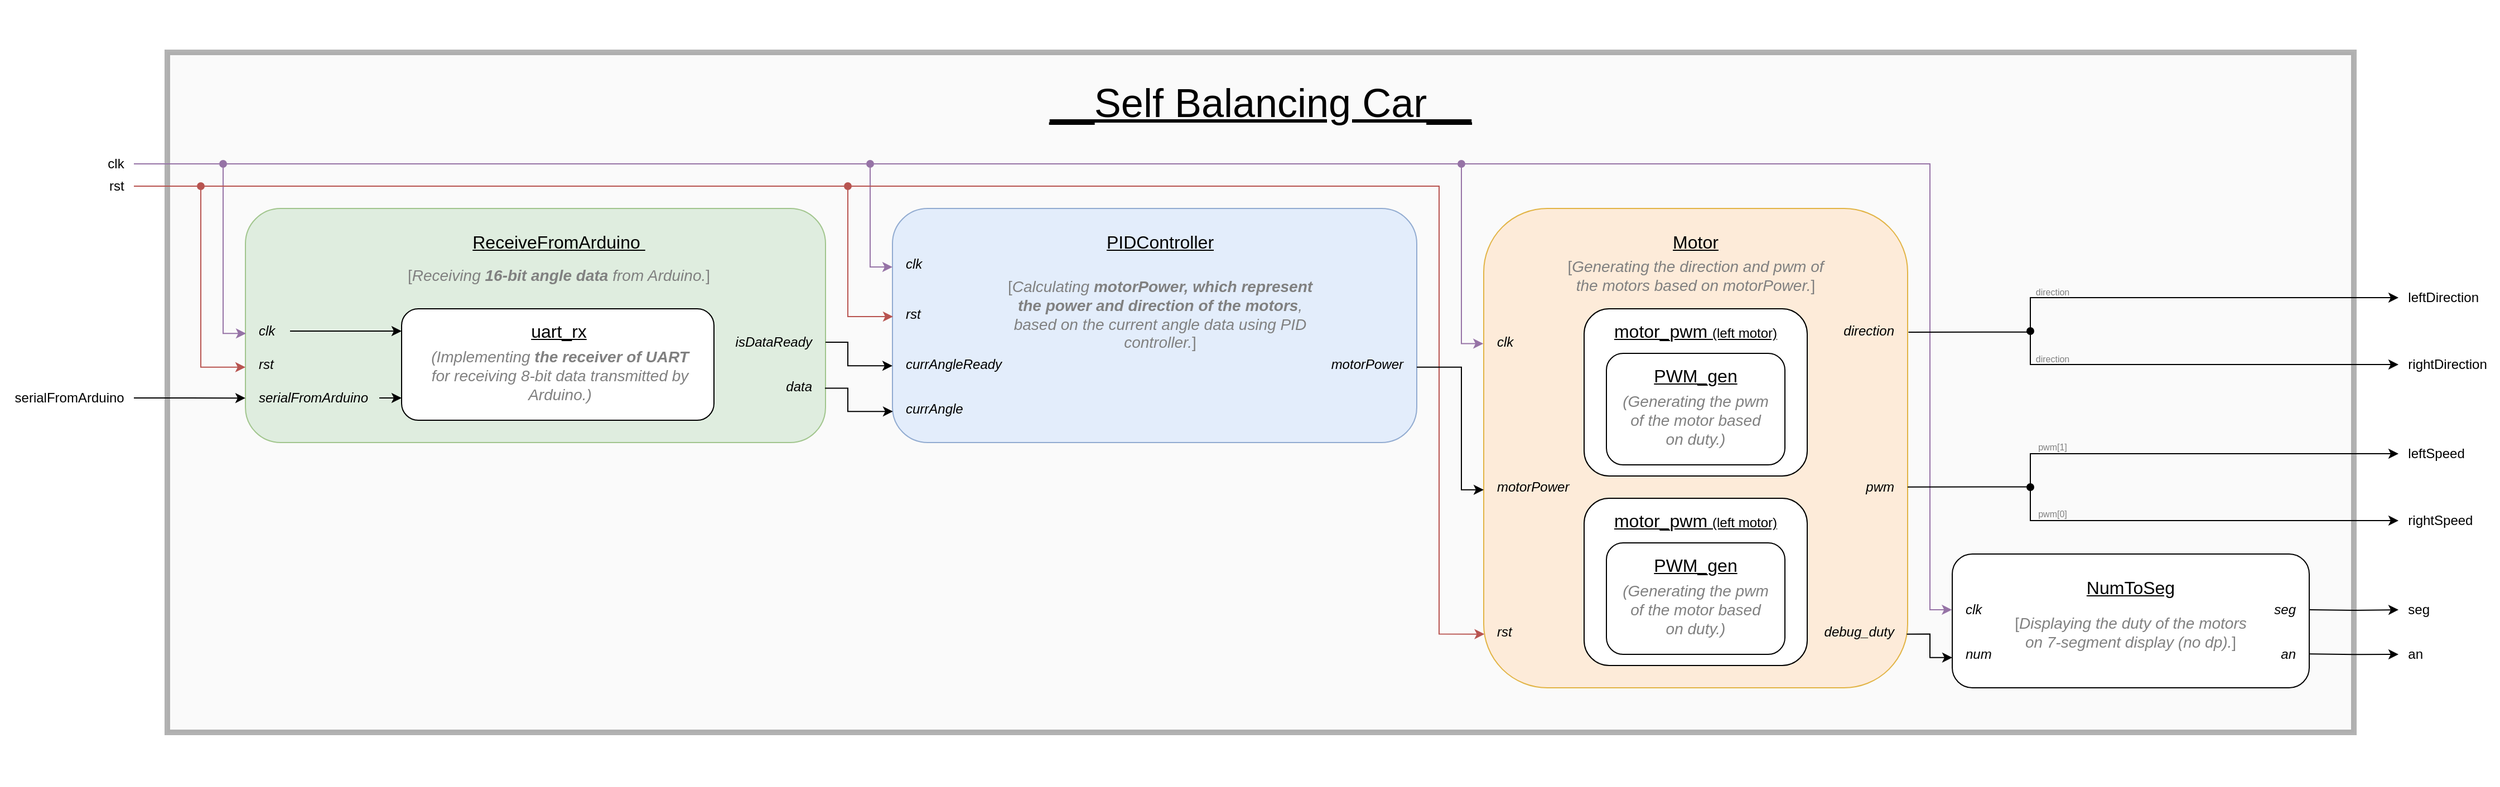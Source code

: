 <mxfile version="14.1.8" type="device"><diagram id="SEqakBhDr39OzbrPbn5R" name="第1頁"><mxGraphModel dx="1113" dy="791" grid="1" gridSize="10" guides="1" tooltips="1" connect="1" arrows="1" fold="1" page="1" pageScale="1" pageWidth="3300" pageHeight="4681" background="none" math="0" shadow="0"><root><mxCell id="0"/><mxCell id="1" parent="0"/><mxCell id="B-L5D_12ip-RcBqQiV-g-120" value="" style="rounded=0;whiteSpace=wrap;html=1;shadow=0;labelBackgroundColor=none;strokeColor=#666666;fontSize=8;fontColor=#333333;align=left;fillColor=#f5f5f5;strokeWidth=5;opacity=50;" parent="1" vertex="1"><mxGeometry x="230" y="80" width="1960" height="610" as="geometry"/></mxCell><mxCell id="B-L5D_12ip-RcBqQiV-g-1" value="" style="rounded=1;whiteSpace=wrap;html=1;fillColor=#d5e8d4;strokeColor=#82b366;opacity=70;" parent="1" vertex="1"><mxGeometry x="300" y="220" width="520" height="210" as="geometry"/></mxCell><mxCell id="B-L5D_12ip-RcBqQiV-g-2" value="" style="rounded=1;whiteSpace=wrap;html=1;fillColor=#dae8fc;strokeColor=#6c8ebf;opacity=70;" parent="1" vertex="1"><mxGeometry x="880" y="220" width="470" height="210" as="geometry"/></mxCell><mxCell id="B-L5D_12ip-RcBqQiV-g-3" value="" style="rounded=1;whiteSpace=wrap;html=1;fillColor=#ffe6cc;strokeColor=#d79b00;opacity=70;" parent="1" vertex="1"><mxGeometry x="1410" y="220" width="380" height="430" as="geometry"/></mxCell><mxCell id="B-L5D_12ip-RcBqQiV-g-4" value="" style="rounded=1;whiteSpace=wrap;html=1;" parent="1" vertex="1"><mxGeometry x="1830" y="530" width="320" height="120" as="geometry"/></mxCell><mxCell id="B-L5D_12ip-RcBqQiV-g-5" value="ReceiveFromArduino&amp;nbsp;" style="text;html=1;strokeColor=none;fillColor=none;align=center;verticalAlign=middle;whiteSpace=wrap;rounded=0;fontSize=16;fontStyle=4" parent="1" vertex="1"><mxGeometry x="321" y="240" width="520" height="20" as="geometry"/></mxCell><mxCell id="B-L5D_12ip-RcBqQiV-g-8" value="&lt;span style=&quot;font-size: 14px&quot;&gt;&lt;font color=&quot;#808080&quot; style=&quot;font-size: 14px&quot;&gt;[&lt;i&gt;Receiving &lt;/i&gt;&lt;b style=&quot;font-style: italic ; font-size: 14px&quot;&gt;16-bit angle data&lt;/b&gt;&lt;i&gt; from Arduino.&lt;/i&gt;]&lt;/font&gt;&lt;/span&gt;" style="text;html=1;fillColor=none;align=center;verticalAlign=middle;whiteSpace=wrap;rounded=0;fontSize=14;labelBorderColor=none;spacingTop=0;spacing=3;labelBackgroundColor=none;shadow=0;" parent="1" vertex="1"><mxGeometry x="401" y="260" width="360" height="40" as="geometry"/></mxCell><mxCell id="B-L5D_12ip-RcBqQiV-g-30" style="edgeStyle=orthogonalEdgeStyle;rounded=0;orthogonalLoop=1;jettySize=auto;html=1;entryX=0;entryY=0.5;entryDx=0;entryDy=0;fontSize=12;" parent="1" source="B-L5D_12ip-RcBqQiV-g-16" target="B-L5D_12ip-RcBqQiV-g-9" edge="1"><mxGeometry relative="1" as="geometry"/></mxCell><mxCell id="B-L5D_12ip-RcBqQiV-g-16" value="&lt;i&gt;clk&lt;/i&gt;" style="text;html=1;strokeColor=none;fillColor=none;align=left;verticalAlign=middle;whiteSpace=wrap;rounded=0;shadow=0;labelBackgroundColor=none;fontSize=12;" parent="1" vertex="1"><mxGeometry x="310" y="320" width="30" height="20" as="geometry"/></mxCell><mxCell id="B-L5D_12ip-RcBqQiV-g-17" value="&lt;i&gt;serialFromArduino&lt;/i&gt;" style="text;html=1;strokeColor=none;fillColor=none;align=left;verticalAlign=middle;whiteSpace=wrap;rounded=0;shadow=0;labelBackgroundColor=none;fontSize=12;" parent="1" vertex="1"><mxGeometry x="310" y="380" width="110" height="20" as="geometry"/></mxCell><mxCell id="B-L5D_12ip-RcBqQiV-g-18" value="&lt;i&gt;rst&lt;/i&gt;" style="text;html=1;strokeColor=none;fillColor=none;align=left;verticalAlign=middle;whiteSpace=wrap;rounded=0;shadow=0;labelBackgroundColor=none;fontSize=12;" parent="1" vertex="1"><mxGeometry x="310" y="350" width="20" height="20" as="geometry"/></mxCell><mxCell id="B-L5D_12ip-RcBqQiV-g-22" value="&lt;i&gt;isDataReady&lt;/i&gt;" style="text;html=1;strokeColor=none;fillColor=none;align=right;verticalAlign=middle;whiteSpace=wrap;rounded=0;shadow=0;labelBackgroundColor=none;fontSize=12;" parent="1" vertex="1"><mxGeometry x="730" y="330" width="80" height="20" as="geometry"/></mxCell><mxCell id="B-L5D_12ip-RcBqQiV-g-23" value="&lt;i&gt;data&lt;/i&gt;" style="text;html=1;strokeColor=none;fillColor=none;align=right;verticalAlign=middle;whiteSpace=wrap;rounded=0;shadow=0;labelBackgroundColor=none;fontSize=12;" parent="1" vertex="1"><mxGeometry x="750" y="370" width="60" height="20" as="geometry"/></mxCell><mxCell id="B-L5D_12ip-RcBqQiV-g-28" value="" style="group" parent="1" vertex="1" connectable="0"><mxGeometry x="440" y="310" width="282" height="100" as="geometry"/></mxCell><mxCell id="B-L5D_12ip-RcBqQiV-g-6" value="" style="rounded=1;whiteSpace=wrap;html=1;fontSize=16;" parent="B-L5D_12ip-RcBqQiV-g-28" vertex="1"><mxGeometry width="280" height="100" as="geometry"/></mxCell><mxCell id="B-L5D_12ip-RcBqQiV-g-9" value="uart_rx" style="text;html=1;strokeColor=none;fillColor=none;align=center;verticalAlign=middle;whiteSpace=wrap;rounded=0;fontSize=16;fontStyle=4" parent="B-L5D_12ip-RcBqQiV-g-28" vertex="1"><mxGeometry y="10" width="282" height="20" as="geometry"/></mxCell><mxCell id="B-L5D_12ip-RcBqQiV-g-10" value="&lt;font color=&quot;#808080&quot;&gt;&lt;i&gt;(Implementing &lt;b&gt;the receiver of UART&lt;/b&gt;&lt;br&gt;&lt;div&gt;&lt;i&gt;for receiving 8-bit data transmitted by Arduino.)&lt;/i&gt;&lt;/div&gt;&lt;/i&gt;&lt;/font&gt;" style="text;html=1;strokeColor=none;fillColor=none;align=center;verticalAlign=middle;whiteSpace=wrap;rounded=0;fontSize=14;" parent="B-L5D_12ip-RcBqQiV-g-28" vertex="1"><mxGeometry x="2" y="40" width="280" height="40" as="geometry"/></mxCell><mxCell id="B-L5D_12ip-RcBqQiV-g-33" value="PIDController" style="text;html=1;strokeColor=none;fillColor=none;align=center;verticalAlign=middle;whiteSpace=wrap;rounded=0;fontSize=16;fontStyle=4" parent="1" vertex="1"><mxGeometry x="880" y="240" width="480" height="20" as="geometry"/></mxCell><mxCell id="B-L5D_12ip-RcBqQiV-g-38" value="&lt;span style=&quot;font-size: 14px&quot;&gt;&lt;font color=&quot;#808080&quot; style=&quot;font-size: 14px&quot;&gt;[&lt;i&gt;Calculating &lt;/i&gt;&lt;b style=&quot;font-style: italic&quot;&gt;motorPower, which represent the power and direction of the motors&lt;/b&gt;&lt;i&gt;, based on the current angle data using PID controller.&lt;/i&gt;]&lt;/font&gt;&lt;/span&gt;" style="text;html=1;fillColor=none;align=center;verticalAlign=middle;whiteSpace=wrap;rounded=0;fontSize=14;labelBorderColor=none;spacingTop=0;spacing=3;labelBackgroundColor=none;shadow=0;" parent="1" vertex="1"><mxGeometry x="980" y="280" width="280" height="70" as="geometry"/></mxCell><mxCell id="B-L5D_12ip-RcBqQiV-g-39" value="&lt;i&gt;clk&lt;/i&gt;" style="text;html=1;strokeColor=none;fillColor=none;align=left;verticalAlign=middle;whiteSpace=wrap;rounded=0;shadow=0;labelBackgroundColor=none;fontSize=12;" parent="1" vertex="1"><mxGeometry x="890" y="260" width="30" height="20" as="geometry"/></mxCell><mxCell id="B-L5D_12ip-RcBqQiV-g-40" value="&lt;i&gt;rst&lt;/i&gt;" style="text;html=1;strokeColor=none;fillColor=none;align=left;verticalAlign=middle;whiteSpace=wrap;rounded=0;shadow=0;labelBackgroundColor=none;fontSize=12;" parent="1" vertex="1"><mxGeometry x="890" y="305" width="30" height="20" as="geometry"/></mxCell><mxCell id="B-L5D_12ip-RcBqQiV-g-41" value="&lt;i&gt;currAngleReady&lt;/i&gt;" style="text;html=1;strokeColor=none;fillColor=none;align=left;verticalAlign=middle;whiteSpace=wrap;rounded=0;shadow=0;labelBackgroundColor=none;fontSize=12;" parent="1" vertex="1"><mxGeometry x="890" y="350" width="100" height="20" as="geometry"/></mxCell><mxCell id="B-L5D_12ip-RcBqQiV-g-42" value="&lt;i&gt;currAngle&lt;/i&gt;" style="text;html=1;strokeColor=none;fillColor=none;align=left;verticalAlign=middle;whiteSpace=wrap;rounded=0;shadow=0;labelBackgroundColor=none;fontSize=12;" parent="1" vertex="1"><mxGeometry x="890" y="390" width="100" height="20" as="geometry"/></mxCell><mxCell id="B-L5D_12ip-RcBqQiV-g-43" value="&lt;i&gt;motorPower&lt;/i&gt;" style="text;html=1;strokeColor=none;fillColor=none;align=right;verticalAlign=middle;whiteSpace=wrap;rounded=0;shadow=0;labelBackgroundColor=none;fontSize=12;" parent="1" vertex="1"><mxGeometry x="1260" y="350" width="80" height="20" as="geometry"/></mxCell><mxCell id="B-L5D_12ip-RcBqQiV-g-44" value="Motor" style="text;html=1;strokeColor=none;fillColor=none;align=center;verticalAlign=middle;whiteSpace=wrap;rounded=0;fontSize=16;fontStyle=4" parent="1" vertex="1"><mxGeometry x="1410" y="240" width="380" height="20" as="geometry"/></mxCell><mxCell id="B-L5D_12ip-RcBqQiV-g-45" value="&lt;font color=&quot;#808080&quot;&gt;[&lt;i&gt;Generating the direction and pwm of &lt;br&gt;the motors based on motorPower.&lt;/i&gt;]&lt;/font&gt;" style="text;html=1;fillColor=none;align=center;verticalAlign=middle;whiteSpace=wrap;rounded=0;fontSize=14;labelBorderColor=none;spacingTop=0;spacing=3;labelBackgroundColor=none;shadow=0;" parent="1" vertex="1"><mxGeometry x="1460" y="260" width="280" height="40" as="geometry"/></mxCell><mxCell id="B-L5D_12ip-RcBqQiV-g-63" value="&lt;i&gt;clk&lt;/i&gt;" style="text;html=1;strokeColor=none;fillColor=none;align=left;verticalAlign=middle;whiteSpace=wrap;rounded=0;shadow=0;labelBackgroundColor=none;fontSize=12;" parent="1" vertex="1"><mxGeometry x="1420" y="330" width="30" height="20" as="geometry"/></mxCell><mxCell id="B-L5D_12ip-RcBqQiV-g-64" value="&lt;i&gt;rst&lt;/i&gt;" style="text;html=1;strokeColor=none;fillColor=none;align=left;verticalAlign=middle;whiteSpace=wrap;rounded=0;shadow=0;labelBackgroundColor=none;fontSize=12;" parent="1" vertex="1"><mxGeometry x="1420" y="590" width="30" height="20" as="geometry"/></mxCell><mxCell id="B-L5D_12ip-RcBqQiV-g-65" value="&lt;i&gt;motorPower&lt;/i&gt;" style="text;html=1;strokeColor=none;fillColor=none;align=left;verticalAlign=middle;whiteSpace=wrap;rounded=0;shadow=0;labelBackgroundColor=none;fontSize=12;" parent="1" vertex="1"><mxGeometry x="1420" y="460" width="100" height="20" as="geometry"/></mxCell><mxCell id="B-L5D_12ip-RcBqQiV-g-71" value="&lt;i&gt;direction&lt;/i&gt;" style="text;html=1;strokeColor=none;fillColor=none;align=right;verticalAlign=middle;whiteSpace=wrap;rounded=0;shadow=0;labelBackgroundColor=none;fontSize=12;" parent="1" vertex="1"><mxGeometry x="1720" y="320" width="60" height="20" as="geometry"/></mxCell><mxCell id="B-L5D_12ip-RcBqQiV-g-72" value="&lt;i&gt;pwm&lt;/i&gt;" style="text;html=1;strokeColor=none;fillColor=none;align=right;verticalAlign=middle;whiteSpace=wrap;rounded=0;shadow=0;labelBackgroundColor=none;fontSize=12;" parent="1" vertex="1"><mxGeometry x="1720" y="460" width="60" height="20" as="geometry"/></mxCell><mxCell id="B-L5D_12ip-RcBqQiV-g-73" value="&lt;i&gt;debug_duty&lt;/i&gt;" style="text;html=1;strokeColor=none;fillColor=none;align=right;verticalAlign=middle;whiteSpace=wrap;rounded=0;shadow=0;labelBackgroundColor=none;fontSize=12;" parent="1" vertex="1"><mxGeometry x="1700" y="590" width="80" height="20" as="geometry"/></mxCell><mxCell id="B-L5D_12ip-RcBqQiV-g-74" value="" style="group" parent="1" vertex="1" connectable="0"><mxGeometry x="1470" y="310" width="260" height="150" as="geometry"/></mxCell><mxCell id="B-L5D_12ip-RcBqQiV-g-46" value="" style="rounded=1;whiteSpace=wrap;html=1;shadow=0;labelBackgroundColor=none;strokeColor=#000000;fontSize=12;align=center;" parent="B-L5D_12ip-RcBqQiV-g-74" vertex="1"><mxGeometry x="30" width="200" height="150" as="geometry"/></mxCell><mxCell id="B-L5D_12ip-RcBqQiV-g-48" value="motor_pwm &lt;font style=&quot;font-size: 12px&quot;&gt;(left motor)&lt;/font&gt;" style="text;html=1;strokeColor=none;fillColor=none;align=center;verticalAlign=middle;whiteSpace=wrap;rounded=0;fontSize=16;fontStyle=4" parent="B-L5D_12ip-RcBqQiV-g-74" vertex="1"><mxGeometry x="30" y="10" width="200" height="20" as="geometry"/></mxCell><mxCell id="B-L5D_12ip-RcBqQiV-g-52" value="" style="rounded=1;whiteSpace=wrap;html=1;shadow=0;labelBackgroundColor=none;strokeColor=#000000;fontSize=12;align=center;" parent="B-L5D_12ip-RcBqQiV-g-74" vertex="1"><mxGeometry x="50" y="40" width="160" height="100" as="geometry"/></mxCell><mxCell id="B-L5D_12ip-RcBqQiV-g-50" value="&lt;font color=&quot;#808080&quot;&gt;&lt;i&gt;(Generating the pwm of the motor based &lt;br&gt;on duty.)&lt;/i&gt;&lt;/font&gt;" style="text;html=1;fillColor=none;align=center;verticalAlign=middle;whiteSpace=wrap;rounded=0;fontSize=14;labelBorderColor=none;spacingTop=0;spacing=3;labelBackgroundColor=none;shadow=0;" parent="B-L5D_12ip-RcBqQiV-g-74" vertex="1"><mxGeometry x="55" y="80" width="150" height="40" as="geometry"/></mxCell><mxCell id="B-L5D_12ip-RcBqQiV-g-53" value="PWM_gen" style="text;html=1;strokeColor=none;fillColor=none;align=center;verticalAlign=middle;whiteSpace=wrap;rounded=0;fontSize=16;fontStyle=4" parent="B-L5D_12ip-RcBqQiV-g-74" vertex="1"><mxGeometry y="50" width="260" height="20" as="geometry"/></mxCell><mxCell id="B-L5D_12ip-RcBqQiV-g-75" value="" style="group" parent="1" vertex="1" connectable="0"><mxGeometry x="1470" y="480" width="260" height="150" as="geometry"/></mxCell><mxCell id="B-L5D_12ip-RcBqQiV-g-66" value="" style="rounded=1;whiteSpace=wrap;html=1;shadow=0;labelBackgroundColor=none;strokeColor=#000000;fontSize=12;align=center;" parent="B-L5D_12ip-RcBqQiV-g-75" vertex="1"><mxGeometry x="30" width="200" height="150" as="geometry"/></mxCell><mxCell id="B-L5D_12ip-RcBqQiV-g-67" value="" style="rounded=1;whiteSpace=wrap;html=1;shadow=0;labelBackgroundColor=none;strokeColor=#000000;fontSize=12;align=center;" parent="B-L5D_12ip-RcBqQiV-g-75" vertex="1"><mxGeometry x="50" y="40" width="160" height="100" as="geometry"/></mxCell><mxCell id="B-L5D_12ip-RcBqQiV-g-68" value="&lt;font color=&quot;#808080&quot;&gt;&lt;i&gt;(Generating the pwm of the motor based &lt;br&gt;on duty.)&lt;/i&gt;&lt;/font&gt;" style="text;html=1;fillColor=none;align=center;verticalAlign=middle;whiteSpace=wrap;rounded=0;fontSize=14;labelBorderColor=none;spacingTop=0;spacing=3;labelBackgroundColor=none;shadow=0;" parent="B-L5D_12ip-RcBqQiV-g-75" vertex="1"><mxGeometry x="55" y="80" width="150" height="40" as="geometry"/></mxCell><mxCell id="B-L5D_12ip-RcBqQiV-g-69" value="PWM_gen" style="text;html=1;strokeColor=none;fillColor=none;align=center;verticalAlign=middle;whiteSpace=wrap;rounded=0;fontSize=16;fontStyle=4" parent="B-L5D_12ip-RcBqQiV-g-75" vertex="1"><mxGeometry y="50" width="260" height="20" as="geometry"/></mxCell><mxCell id="B-L5D_12ip-RcBqQiV-g-70" value="motor_pwm &lt;font style=&quot;font-size: 12px&quot;&gt;(left motor)&lt;/font&gt;" style="text;html=1;strokeColor=none;fillColor=none;align=center;verticalAlign=middle;whiteSpace=wrap;rounded=0;fontSize=16;fontStyle=4" parent="B-L5D_12ip-RcBqQiV-g-75" vertex="1"><mxGeometry x="30" y="10" width="200" height="20" as="geometry"/></mxCell><mxCell id="B-L5D_12ip-RcBqQiV-g-76" value="NumToSeg" style="text;html=1;strokeColor=none;fillColor=none;align=center;verticalAlign=middle;whiteSpace=wrap;rounded=0;fontSize=16;fontStyle=4" parent="1" vertex="1"><mxGeometry x="1830" y="550" width="320" height="20" as="geometry"/></mxCell><mxCell id="B-L5D_12ip-RcBqQiV-g-77" value="&lt;font color=&quot;#808080&quot;&gt;[&lt;i&gt;Displaying the duty of the motors&lt;br&gt;on 7-segment display (no dp).&lt;/i&gt;]&lt;/font&gt;" style="text;html=1;fillColor=none;align=center;verticalAlign=middle;whiteSpace=wrap;rounded=0;fontSize=14;labelBorderColor=none;spacingTop=0;spacing=3;labelBackgroundColor=none;shadow=0;" parent="1" vertex="1"><mxGeometry x="1870" y="580" width="240" height="40" as="geometry"/></mxCell><mxCell id="B-L5D_12ip-RcBqQiV-g-78" value="&lt;i&gt;clk&lt;/i&gt;" style="text;html=1;strokeColor=none;fillColor=none;align=left;verticalAlign=middle;whiteSpace=wrap;rounded=0;shadow=0;labelBackgroundColor=none;fontSize=12;" parent="1" vertex="1"><mxGeometry x="1840" y="570" width="30" height="20" as="geometry"/></mxCell><mxCell id="B-L5D_12ip-RcBqQiV-g-79" value="&lt;i&gt;num&lt;/i&gt;" style="text;html=1;strokeColor=none;fillColor=none;align=left;verticalAlign=middle;whiteSpace=wrap;rounded=0;shadow=0;labelBackgroundColor=none;fontSize=12;" parent="1" vertex="1"><mxGeometry x="1840" y="610" width="30" height="20" as="geometry"/></mxCell><mxCell id="B-L5D_12ip-RcBqQiV-g-80" value="&lt;i&gt;seg&lt;/i&gt;" style="text;html=1;strokeColor=none;fillColor=none;align=right;verticalAlign=middle;whiteSpace=wrap;rounded=0;shadow=0;labelBackgroundColor=none;fontSize=12;" parent="1" vertex="1"><mxGeometry x="2110" y="570" width="30" height="20" as="geometry"/></mxCell><mxCell id="B-L5D_12ip-RcBqQiV-g-81" value="&lt;i&gt;an&lt;/i&gt;" style="text;html=1;strokeColor=none;fillColor=none;align=right;verticalAlign=middle;whiteSpace=wrap;rounded=0;shadow=0;labelBackgroundColor=none;fontSize=12;" parent="1" vertex="1"><mxGeometry x="2110" y="610" width="30" height="20" as="geometry"/></mxCell><mxCell id="B-L5D_12ip-RcBqQiV-g-84" value="" style="endArrow=classic;html=1;fontSize=12;targetPerimeterSpacing=0;exitX=1;exitY=0.5;exitDx=0;exitDy=0;" parent="1" source="B-L5D_12ip-RcBqQiV-g-17" edge="1"><mxGeometry width="50" height="50" relative="1" as="geometry"><mxPoint x="420" y="390" as="sourcePoint"/><mxPoint x="440" y="390" as="targetPoint"/></mxGeometry></mxCell><mxCell id="B-L5D_12ip-RcBqQiV-g-89" style="edgeStyle=orthogonalEdgeStyle;rounded=0;orthogonalLoop=1;jettySize=auto;html=1;entryX=0;entryY=0.678;entryDx=0;entryDy=0;entryPerimeter=0;targetPerimeterSpacing=0;fontSize=12;exitX=1;exitY=0.5;exitDx=0;exitDy=0;fillColor=#f8cecc;strokeColor=#b85450;" parent="1" source="B-L5D_12ip-RcBqQiV-g-85" target="B-L5D_12ip-RcBqQiV-g-1" edge="1"><mxGeometry relative="1" as="geometry"><Array as="points"><mxPoint x="260" y="200"/><mxPoint x="260" y="362"/></Array></mxGeometry></mxCell><mxCell id="B-L5D_12ip-RcBqQiV-g-85" value="rst&amp;nbsp;&amp;nbsp;" style="text;html=1;strokeColor=none;fillColor=none;align=right;verticalAlign=middle;whiteSpace=wrap;rounded=0;shadow=0;labelBackgroundColor=none;fontSize=12;" parent="1" vertex="1"><mxGeometry x="100" y="190" width="100" height="20" as="geometry"/></mxCell><mxCell id="B-L5D_12ip-RcBqQiV-g-90" style="edgeStyle=orthogonalEdgeStyle;rounded=0;orthogonalLoop=1;jettySize=auto;html=1;entryX=0.001;entryY=0.534;entryDx=0;entryDy=0;entryPerimeter=0;targetPerimeterSpacing=0;fontSize=12;exitX=1;exitY=0.5;exitDx=0;exitDy=0;fillColor=#e1d5e7;strokeColor=#9673a6;" parent="1" source="B-L5D_12ip-RcBqQiV-g-86" target="B-L5D_12ip-RcBqQiV-g-1" edge="1"><mxGeometry relative="1" as="geometry"><Array as="points"><mxPoint x="280" y="180"/><mxPoint x="280" y="332"/></Array></mxGeometry></mxCell><mxCell id="B-L5D_12ip-RcBqQiV-g-86" value="clk&amp;nbsp;&amp;nbsp;" style="text;html=1;strokeColor=none;fillColor=none;align=right;verticalAlign=middle;whiteSpace=wrap;rounded=0;shadow=0;labelBackgroundColor=none;fontSize=12;" parent="1" vertex="1"><mxGeometry x="100" y="170" width="100" height="20" as="geometry"/></mxCell><mxCell id="B-L5D_12ip-RcBqQiV-g-91" style="edgeStyle=orthogonalEdgeStyle;rounded=0;orthogonalLoop=1;jettySize=auto;html=1;entryX=0;entryY=0.81;entryDx=0;entryDy=0;entryPerimeter=0;targetPerimeterSpacing=0;fontSize=12;" parent="1" source="B-L5D_12ip-RcBqQiV-g-88" target="B-L5D_12ip-RcBqQiV-g-1" edge="1"><mxGeometry relative="1" as="geometry"/></mxCell><mxCell id="B-L5D_12ip-RcBqQiV-g-88" value="&lt;div&gt;&lt;span&gt;serialFromArduino&amp;nbsp;&amp;nbsp;&lt;/span&gt;&lt;/div&gt;" style="text;html=1;strokeColor=none;fillColor=none;align=right;verticalAlign=middle;whiteSpace=wrap;rounded=0;shadow=0;labelBackgroundColor=none;fontSize=12;" parent="1" vertex="1"><mxGeometry x="80" y="380" width="120" height="20" as="geometry"/></mxCell><mxCell id="B-L5D_12ip-RcBqQiV-g-92" value="" style="endArrow=classic;html=1;fontSize=12;exitX=0.999;exitY=0.768;exitDx=0;exitDy=0;edgeStyle=elbowEdgeStyle;rounded=0;entryX=0.001;entryY=0.867;entryDx=0;entryDy=0;entryPerimeter=0;exitPerimeter=0;" parent="1" source="B-L5D_12ip-RcBqQiV-g-1" target="B-L5D_12ip-RcBqQiV-g-2" edge="1"><mxGeometry width="50" height="50" relative="1" as="geometry"><mxPoint x="850" y="420" as="sourcePoint"/><mxPoint x="900" y="370" as="targetPoint"/><Array as="points"><mxPoint x="840" y="390"/></Array></mxGeometry></mxCell><mxCell id="B-L5D_12ip-RcBqQiV-g-93" value="" style="endArrow=classic;html=1;fontSize=12;exitX=0.999;exitY=0.768;exitDx=0;exitDy=0;edgeStyle=elbowEdgeStyle;rounded=0;exitPerimeter=0;entryX=0;entryY=0.672;entryDx=0;entryDy=0;entryPerimeter=0;" parent="1" target="B-L5D_12ip-RcBqQiV-g-2" edge="1"><mxGeometry width="50" height="50" relative="1" as="geometry"><mxPoint x="820" y="340" as="sourcePoint"/><mxPoint x="891" y="361" as="targetPoint"/><Array as="points"><mxPoint x="840" y="350"/></Array></mxGeometry></mxCell><mxCell id="B-L5D_12ip-RcBqQiV-g-96" value="" style="endArrow=classic;html=1;fontSize=12;edgeStyle=orthogonalEdgeStyle;rounded=0;startArrow=oval;startFill=1;entryX=0.001;entryY=0.462;entryDx=0;entryDy=0;entryPerimeter=0;fillColor=#f8cecc;strokeColor=#b85450;" parent="1" target="B-L5D_12ip-RcBqQiV-g-2" edge="1"><mxGeometry width="50" height="50" relative="1" as="geometry"><mxPoint x="260" y="200" as="sourcePoint"/><mxPoint x="310" y="160" as="targetPoint"/><Array as="points"><mxPoint x="840" y="200"/><mxPoint x="840" y="317"/></Array></mxGeometry></mxCell><mxCell id="B-L5D_12ip-RcBqQiV-g-97" value="" style="endArrow=classic;html=1;fontSize=12;rounded=0;edgeStyle=orthogonalEdgeStyle;startArrow=oval;startFill=1;entryX=0;entryY=0.25;entryDx=0;entryDy=0;fillColor=#e1d5e7;strokeColor=#9673a6;" parent="1" target="B-L5D_12ip-RcBqQiV-g-2" edge="1"><mxGeometry width="50" height="50" relative="1" as="geometry"><mxPoint x="280" y="180" as="sourcePoint"/><mxPoint x="891.429" y="260" as="targetPoint"/><Array as="points"><mxPoint x="860" y="180"/><mxPoint x="860" y="273"/></Array></mxGeometry></mxCell><mxCell id="B-L5D_12ip-RcBqQiV-g-98" value="" style="endArrow=classic;html=1;fontSize=12;edgeStyle=orthogonalEdgeStyle;rounded=0;entryX=0.002;entryY=0.888;entryDx=0;entryDy=0;entryPerimeter=0;startArrow=oval;startFill=1;fillColor=#f8cecc;strokeColor=#b85450;" parent="1" target="B-L5D_12ip-RcBqQiV-g-3" edge="1"><mxGeometry width="50" height="50" relative="1" as="geometry"><mxPoint x="840" y="200" as="sourcePoint"/><mxPoint x="1390" y="620" as="targetPoint"/><Array as="points"><mxPoint x="1370" y="200"/><mxPoint x="1370" y="602"/></Array></mxGeometry></mxCell><mxCell id="B-L5D_12ip-RcBqQiV-g-99" value="" style="endArrow=classic;html=1;fontSize=12;rounded=0;edgeStyle=orthogonalEdgeStyle;startArrow=oval;startFill=1;entryX=-0.001;entryY=0.282;entryDx=0;entryDy=0;entryPerimeter=0;fillColor=#e1d5e7;strokeColor=#9673a6;" parent="1" target="B-L5D_12ip-RcBqQiV-g-3" edge="1"><mxGeometry width="50" height="50" relative="1" as="geometry"><mxPoint x="860" y="180" as="sourcePoint"/><mxPoint x="1390" y="350" as="targetPoint"/><Array as="points"><mxPoint x="1390" y="180"/><mxPoint x="1390" y="341"/></Array></mxGeometry></mxCell><mxCell id="B-L5D_12ip-RcBqQiV-g-100" value="" style="endArrow=classic;html=1;fontSize=12;rounded=0;edgeStyle=orthogonalEdgeStyle;entryX=0;entryY=0.587;entryDx=0;entryDy=0;entryPerimeter=0;exitX=1;exitY=0.678;exitDx=0;exitDy=0;exitPerimeter=0;" parent="1" source="B-L5D_12ip-RcBqQiV-g-2" target="B-L5D_12ip-RcBqQiV-g-3" edge="1"><mxGeometry width="50" height="50" relative="1" as="geometry"><mxPoint x="1350" y="370" as="sourcePoint"/><mxPoint x="1400" y="320" as="targetPoint"/><Array as="points"><mxPoint x="1390" y="362"/><mxPoint x="1390" y="472"/></Array></mxGeometry></mxCell><mxCell id="B-L5D_12ip-RcBqQiV-g-101" value="" style="endArrow=classic;html=1;fontSize=12;rounded=0;edgeStyle=orthogonalEdgeStyle;entryX=-0.001;entryY=0.417;entryDx=0;entryDy=0;entryPerimeter=0;fillColor=#e1d5e7;strokeColor=#9673a6;startArrow=oval;startFill=1;" parent="1" target="B-L5D_12ip-RcBqQiV-g-4" edge="1"><mxGeometry width="50" height="50" relative="1" as="geometry"><mxPoint x="1390" y="180" as="sourcePoint"/><mxPoint x="1810" y="480" as="targetPoint"/><Array as="points"><mxPoint x="1810" y="180"/><mxPoint x="1810" y="580"/></Array></mxGeometry></mxCell><mxCell id="B-L5D_12ip-RcBqQiV-g-102" value="" style="endArrow=classic;html=1;fontSize=12;rounded=0;edgeStyle=orthogonalEdgeStyle;exitX=0.998;exitY=0.888;exitDx=0;exitDy=0;exitPerimeter=0;entryX=0;entryY=0.774;entryDx=0;entryDy=0;entryPerimeter=0;" parent="1" source="B-L5D_12ip-RcBqQiV-g-3" target="B-L5D_12ip-RcBqQiV-g-4" edge="1"><mxGeometry width="50" height="50" relative="1" as="geometry"><mxPoint x="1790" y="620" as="sourcePoint"/><mxPoint x="1840" y="570" as="targetPoint"/></mxGeometry></mxCell><mxCell id="B-L5D_12ip-RcBqQiV-g-103" value="" style="endArrow=classic;html=1;fontSize=12;rounded=0;edgeStyle=orthogonalEdgeStyle;exitX=1.002;exitY=0.258;exitDx=0;exitDy=0;exitPerimeter=0;entryX=0;entryY=0.5;entryDx=0;entryDy=0;" parent="1" source="B-L5D_12ip-RcBqQiV-g-3" target="B-L5D_12ip-RcBqQiV-g-106" edge="1"><mxGeometry width="50" height="50" relative="1" as="geometry"><mxPoint x="1820" y="330" as="sourcePoint"/><mxPoint x="1980" y="300" as="targetPoint"/><Array as="points"><mxPoint x="1900" y="331"/><mxPoint x="1900" y="300"/></Array></mxGeometry></mxCell><mxCell id="B-L5D_12ip-RcBqQiV-g-104" value="" style="endArrow=classic;html=1;fontSize=12;rounded=0;edgeStyle=orthogonalEdgeStyle;entryX=0;entryY=0.5;entryDx=0;entryDy=0;startArrow=oval;startFill=1;" parent="1" target="B-L5D_12ip-RcBqQiV-g-107" edge="1"><mxGeometry width="50" height="50" relative="1" as="geometry"><mxPoint x="1900" y="330" as="sourcePoint"/><mxPoint x="1980" y="360" as="targetPoint"/><Array as="points"><mxPoint x="1900" y="330"/><mxPoint x="1900" y="360"/></Array></mxGeometry></mxCell><mxCell id="B-L5D_12ip-RcBqQiV-g-106" value="&amp;nbsp; leftDirection" style="text;html=1;strokeColor=none;fillColor=none;align=left;verticalAlign=middle;whiteSpace=wrap;rounded=0;shadow=0;labelBackgroundColor=none;fontSize=12;" parent="1" vertex="1"><mxGeometry x="2230" y="290" width="80" height="20" as="geometry"/></mxCell><mxCell id="B-L5D_12ip-RcBqQiV-g-107" value="&amp;nbsp; rightDirection" style="text;html=1;strokeColor=none;fillColor=none;align=left;verticalAlign=middle;whiteSpace=wrap;rounded=0;shadow=0;labelBackgroundColor=none;fontSize=12;" parent="1" vertex="1"><mxGeometry x="2230" y="350" width="90" height="20" as="geometry"/></mxCell><mxCell id="B-L5D_12ip-RcBqQiV-g-108" value="" style="endArrow=classic;html=1;fontSize=12;rounded=0;edgeStyle=orthogonalEdgeStyle;exitX=1;exitY=0.581;exitDx=0;exitDy=0;exitPerimeter=0;entryX=0;entryY=0.5;entryDx=0;entryDy=0;" parent="1" source="B-L5D_12ip-RcBqQiV-g-3" target="B-L5D_12ip-RcBqQiV-g-113" edge="1"><mxGeometry width="50" height="50" relative="1" as="geometry"><mxPoint x="1820" y="480" as="sourcePoint"/><mxPoint x="1980" y="440" as="targetPoint"/><Array as="points"><mxPoint x="1900" y="470"/><mxPoint x="1900" y="440"/></Array></mxGeometry></mxCell><mxCell id="B-L5D_12ip-RcBqQiV-g-109" value="" style="endArrow=classic;html=1;fontSize=12;rounded=0;edgeStyle=orthogonalEdgeStyle;entryX=0;entryY=0.5;entryDx=0;entryDy=0;startArrow=oval;startFill=1;" parent="1" target="B-L5D_12ip-RcBqQiV-g-112" edge="1"><mxGeometry width="50" height="50" relative="1" as="geometry"><mxPoint x="1900" y="470" as="sourcePoint"/><mxPoint x="1980" y="500" as="targetPoint"/><Array as="points"><mxPoint x="1900" y="500"/></Array></mxGeometry></mxCell><mxCell id="B-L5D_12ip-RcBqQiV-g-110" value="direction" style="text;html=1;strokeColor=none;fillColor=none;align=center;verticalAlign=middle;whiteSpace=wrap;rounded=0;shadow=0;labelBackgroundColor=none;fontSize=8;fontColor=#808080;" parent="1" vertex="1"><mxGeometry x="1900" y="285" width="40" height="20" as="geometry"/></mxCell><mxCell id="B-L5D_12ip-RcBqQiV-g-111" value="direction" style="text;html=1;strokeColor=none;fillColor=none;align=center;verticalAlign=middle;whiteSpace=wrap;rounded=0;shadow=0;labelBackgroundColor=none;fontSize=8;fontColor=#808080;" parent="1" vertex="1"><mxGeometry x="1900" y="345" width="40" height="20" as="geometry"/></mxCell><mxCell id="B-L5D_12ip-RcBqQiV-g-112" value="&amp;nbsp; rightSpeed" style="text;html=1;strokeColor=none;fillColor=none;align=left;verticalAlign=middle;whiteSpace=wrap;rounded=0;shadow=0;labelBackgroundColor=none;fontSize=12;" parent="1" vertex="1"><mxGeometry x="2230" y="490" width="80" height="20" as="geometry"/></mxCell><mxCell id="B-L5D_12ip-RcBqQiV-g-113" value="&amp;nbsp; leftSpeed" style="text;html=1;strokeColor=none;fillColor=none;align=left;verticalAlign=middle;whiteSpace=wrap;rounded=0;shadow=0;labelBackgroundColor=none;fontSize=12;" parent="1" vertex="1"><mxGeometry x="2230" y="430" width="80" height="20" as="geometry"/></mxCell><mxCell id="B-L5D_12ip-RcBqQiV-g-114" value="pwm[0]" style="text;html=1;strokeColor=none;fillColor=none;align=center;verticalAlign=middle;whiteSpace=wrap;rounded=0;shadow=0;labelBackgroundColor=none;fontSize=8;fontColor=#808080;" parent="1" vertex="1"><mxGeometry x="1900" y="484" width="40" height="20" as="geometry"/></mxCell><mxCell id="B-L5D_12ip-RcBqQiV-g-115" value="pwm[1]" style="text;html=1;strokeColor=none;fillColor=none;align=center;verticalAlign=middle;whiteSpace=wrap;rounded=0;shadow=0;labelBackgroundColor=none;fontSize=8;fontColor=#808080;" parent="1" vertex="1"><mxGeometry x="1900" y="424" width="40" height="20" as="geometry"/></mxCell><mxCell id="B-L5D_12ip-RcBqQiV-g-116" value="" style="endArrow=classic;html=1;fontSize=8;fontColor=#808080;rounded=0;edgeStyle=orthogonalEdgeStyle;entryX=0;entryY=0.5;entryDx=0;entryDy=0;" parent="1" target="B-L5D_12ip-RcBqQiV-g-118" edge="1"><mxGeometry width="50" height="50" relative="1" as="geometry"><mxPoint x="2150" y="580" as="sourcePoint"/><mxPoint x="2250" y="580" as="targetPoint"/></mxGeometry></mxCell><mxCell id="B-L5D_12ip-RcBqQiV-g-117" value="" style="endArrow=classic;html=1;fontSize=8;fontColor=#808080;rounded=0;edgeStyle=orthogonalEdgeStyle;entryX=0;entryY=0.5;entryDx=0;entryDy=0;" parent="1" target="B-L5D_12ip-RcBqQiV-g-119" edge="1"><mxGeometry width="50" height="50" relative="1" as="geometry"><mxPoint x="2150" y="619.58" as="sourcePoint"/><mxPoint x="2250" y="620" as="targetPoint"/></mxGeometry></mxCell><mxCell id="B-L5D_12ip-RcBqQiV-g-118" value="&amp;nbsp; seg" style="text;html=1;strokeColor=none;fillColor=none;align=left;verticalAlign=middle;whiteSpace=wrap;rounded=0;shadow=0;labelBackgroundColor=none;fontSize=12;" parent="1" vertex="1"><mxGeometry x="2230" y="570" width="80" height="20" as="geometry"/></mxCell><mxCell id="B-L5D_12ip-RcBqQiV-g-119" value="&amp;nbsp; an" style="text;html=1;strokeColor=none;fillColor=none;align=left;verticalAlign=middle;whiteSpace=wrap;rounded=0;shadow=0;labelBackgroundColor=none;fontSize=12;" parent="1" vertex="1"><mxGeometry x="2230" y="610" width="80" height="20" as="geometry"/></mxCell><mxCell id="B-L5D_12ip-RcBqQiV-g-121" value="__Self Balancing Car__" style="text;html=1;strokeColor=none;fillColor=none;align=center;verticalAlign=middle;whiteSpace=wrap;rounded=0;shadow=0;labelBackgroundColor=none;fontSize=36;opacity=70;fontStyle=4" parent="1" vertex="1"><mxGeometry x="230" y="100" width="1960" height="50" as="geometry"/></mxCell><mxCell id="B-L5D_12ip-RcBqQiV-g-122" value="" style="endArrow=classic;html=1;fontSize=36;fontColor=#000000;strokeColor=none;" parent="1" edge="1"><mxGeometry width="50" height="50" relative="1" as="geometry"><mxPoint x="330" y="730" as="sourcePoint"/><mxPoint x="390" y="690" as="targetPoint"/></mxGeometry></mxCell><mxCell id="B-L5D_12ip-RcBqQiV-g-123" value="" style="endArrow=classic;html=1;fontSize=36;fontColor=#000000;strokeColor=none;" parent="1" edge="1"><mxGeometry width="50" height="50" relative="1" as="geometry"><mxPoint x="360.0" y="80" as="sourcePoint"/><mxPoint x="420.0" y="40" as="targetPoint"/></mxGeometry></mxCell></root></mxGraphModel></diagram></mxfile>